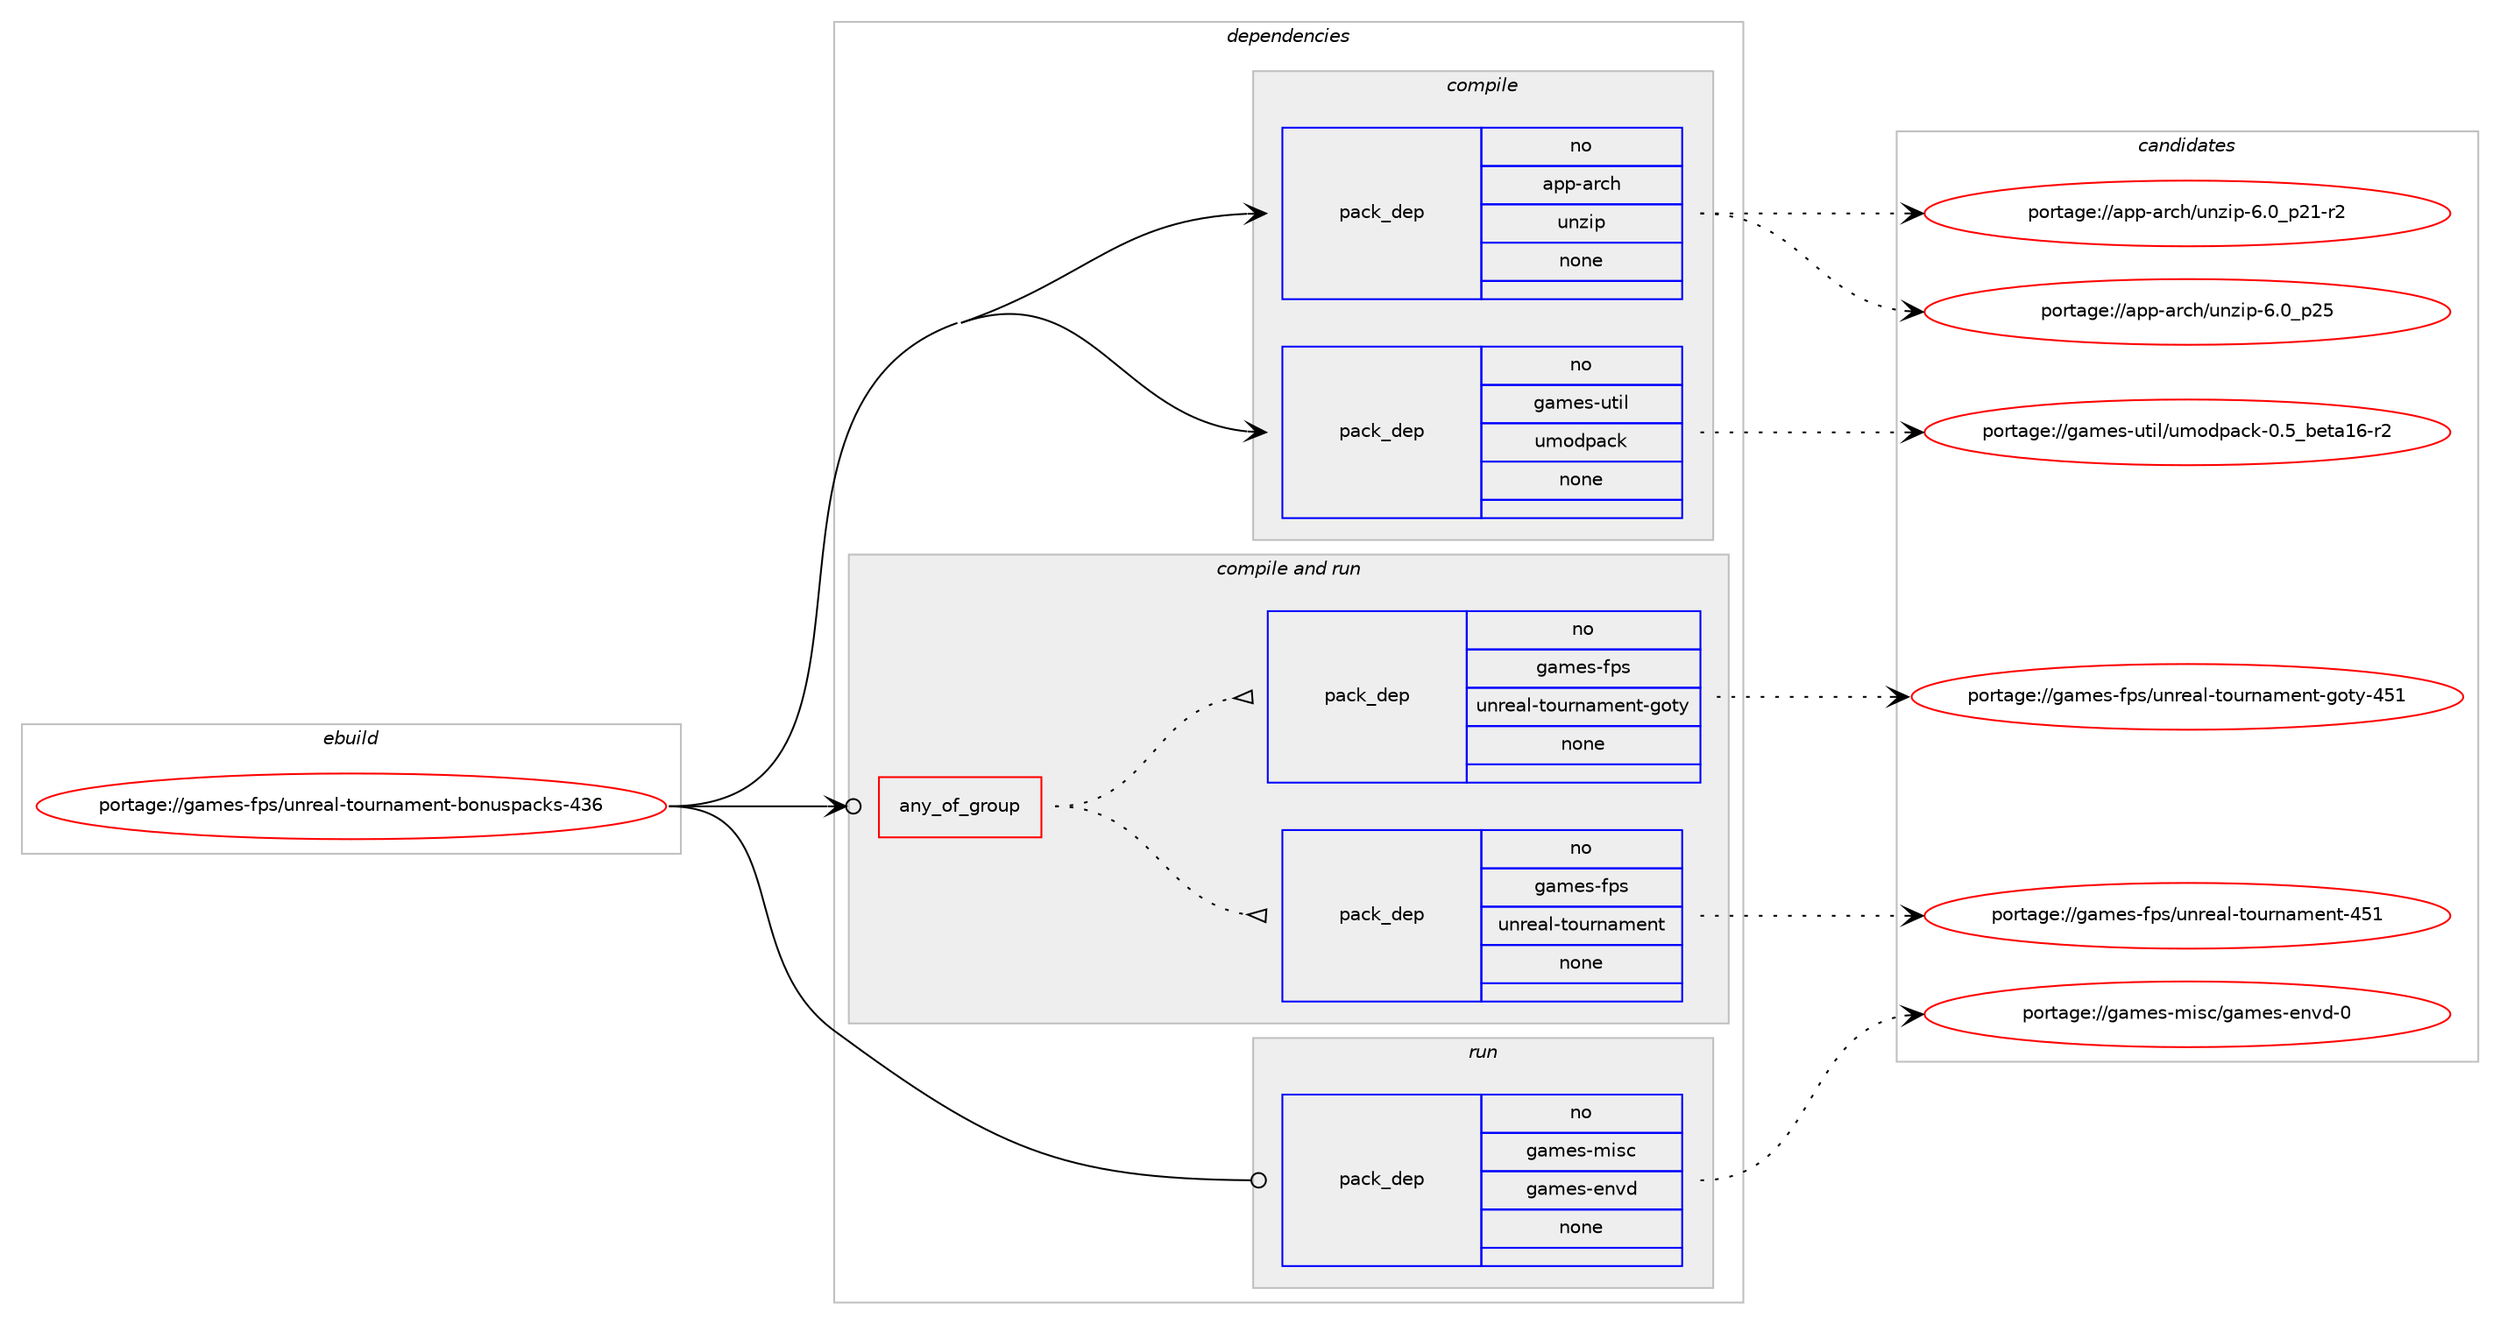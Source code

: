 digraph prolog {

# *************
# Graph options
# *************

newrank=true;
concentrate=true;
compound=true;
graph [rankdir=LR,fontname=Helvetica,fontsize=10,ranksep=1.5];#, ranksep=2.5, nodesep=0.2];
edge  [arrowhead=vee];
node  [fontname=Helvetica,fontsize=10];

# **********
# The ebuild
# **********

subgraph cluster_leftcol {
color=gray;
rank=same;
label=<<i>ebuild</i>>;
id [label="portage://games-fps/unreal-tournament-bonuspacks-436", color=red, width=4, href="../games-fps/unreal-tournament-bonuspacks-436.svg"];
}

# ****************
# The dependencies
# ****************

subgraph cluster_midcol {
color=gray;
label=<<i>dependencies</i>>;
subgraph cluster_compile {
fillcolor="#eeeeee";
style=filled;
label=<<i>compile</i>>;
subgraph pack196340 {
dependency273693 [label=<<TABLE BORDER="0" CELLBORDER="1" CELLSPACING="0" CELLPADDING="4" WIDTH="220"><TR><TD ROWSPAN="6" CELLPADDING="30">pack_dep</TD></TR><TR><TD WIDTH="110">no</TD></TR><TR><TD>app-arch</TD></TR><TR><TD>unzip</TD></TR><TR><TD>none</TD></TR><TR><TD></TD></TR></TABLE>>, shape=none, color=blue];
}
id:e -> dependency273693:w [weight=20,style="solid",arrowhead="vee"];
subgraph pack196341 {
dependency273694 [label=<<TABLE BORDER="0" CELLBORDER="1" CELLSPACING="0" CELLPADDING="4" WIDTH="220"><TR><TD ROWSPAN="6" CELLPADDING="30">pack_dep</TD></TR><TR><TD WIDTH="110">no</TD></TR><TR><TD>games-util</TD></TR><TR><TD>umodpack</TD></TR><TR><TD>none</TD></TR><TR><TD></TD></TR></TABLE>>, shape=none, color=blue];
}
id:e -> dependency273694:w [weight=20,style="solid",arrowhead="vee"];
}
subgraph cluster_compileandrun {
fillcolor="#eeeeee";
style=filled;
label=<<i>compile and run</i>>;
subgraph any3898 {
dependency273695 [label=<<TABLE BORDER="0" CELLBORDER="1" CELLSPACING="0" CELLPADDING="4"><TR><TD CELLPADDING="10">any_of_group</TD></TR></TABLE>>, shape=none, color=red];subgraph pack196342 {
dependency273696 [label=<<TABLE BORDER="0" CELLBORDER="1" CELLSPACING="0" CELLPADDING="4" WIDTH="220"><TR><TD ROWSPAN="6" CELLPADDING="30">pack_dep</TD></TR><TR><TD WIDTH="110">no</TD></TR><TR><TD>games-fps</TD></TR><TR><TD>unreal-tournament</TD></TR><TR><TD>none</TD></TR><TR><TD></TD></TR></TABLE>>, shape=none, color=blue];
}
dependency273695:e -> dependency273696:w [weight=20,style="dotted",arrowhead="oinv"];
subgraph pack196343 {
dependency273697 [label=<<TABLE BORDER="0" CELLBORDER="1" CELLSPACING="0" CELLPADDING="4" WIDTH="220"><TR><TD ROWSPAN="6" CELLPADDING="30">pack_dep</TD></TR><TR><TD WIDTH="110">no</TD></TR><TR><TD>games-fps</TD></TR><TR><TD>unreal-tournament-goty</TD></TR><TR><TD>none</TD></TR><TR><TD></TD></TR></TABLE>>, shape=none, color=blue];
}
dependency273695:e -> dependency273697:w [weight=20,style="dotted",arrowhead="oinv"];
}
id:e -> dependency273695:w [weight=20,style="solid",arrowhead="odotvee"];
}
subgraph cluster_run {
fillcolor="#eeeeee";
style=filled;
label=<<i>run</i>>;
subgraph pack196344 {
dependency273698 [label=<<TABLE BORDER="0" CELLBORDER="1" CELLSPACING="0" CELLPADDING="4" WIDTH="220"><TR><TD ROWSPAN="6" CELLPADDING="30">pack_dep</TD></TR><TR><TD WIDTH="110">no</TD></TR><TR><TD>games-misc</TD></TR><TR><TD>games-envd</TD></TR><TR><TD>none</TD></TR><TR><TD></TD></TR></TABLE>>, shape=none, color=blue];
}
id:e -> dependency273698:w [weight=20,style="solid",arrowhead="odot"];
}
}

# **************
# The candidates
# **************

subgraph cluster_choices {
rank=same;
color=gray;
label=<<i>candidates</i>>;

subgraph choice196340 {
color=black;
nodesep=1;
choiceportage9711211245971149910447117110122105112455446489511250494511450 [label="portage://app-arch/unzip-6.0_p21-r2", color=red, width=4,href="../app-arch/unzip-6.0_p21-r2.svg"];
choiceportage971121124597114991044711711012210511245544648951125053 [label="portage://app-arch/unzip-6.0_p25", color=red, width=4,href="../app-arch/unzip-6.0_p25.svg"];
dependency273693:e -> choiceportage9711211245971149910447117110122105112455446489511250494511450:w [style=dotted,weight="100"];
dependency273693:e -> choiceportage971121124597114991044711711012210511245544648951125053:w [style=dotted,weight="100"];
}
subgraph choice196341 {
color=black;
nodesep=1;
choiceportage10397109101115451171161051084711710911110011297991074548465395981011169749544511450 [label="portage://games-util/umodpack-0.5_beta16-r2", color=red, width=4,href="../games-util/umodpack-0.5_beta16-r2.svg"];
dependency273694:e -> choiceportage10397109101115451171161051084711710911110011297991074548465395981011169749544511450:w [style=dotted,weight="100"];
}
subgraph choice196342 {
color=black;
nodesep=1;
choiceportage10397109101115451021121154711711011410197108451161111171141109710910111011645525349 [label="portage://games-fps/unreal-tournament-451", color=red, width=4,href="../games-fps/unreal-tournament-451.svg"];
dependency273696:e -> choiceportage10397109101115451021121154711711011410197108451161111171141109710910111011645525349:w [style=dotted,weight="100"];
}
subgraph choice196343 {
color=black;
nodesep=1;
choiceportage1039710910111545102112115471171101141019710845116111117114110971091011101164510311111612145525349 [label="portage://games-fps/unreal-tournament-goty-451", color=red, width=4,href="../games-fps/unreal-tournament-goty-451.svg"];
dependency273697:e -> choiceportage1039710910111545102112115471171101141019710845116111117114110971091011101164510311111612145525349:w [style=dotted,weight="100"];
}
subgraph choice196344 {
color=black;
nodesep=1;
choiceportage1039710910111545109105115994710397109101115451011101181004548 [label="portage://games-misc/games-envd-0", color=red, width=4,href="../games-misc/games-envd-0.svg"];
dependency273698:e -> choiceportage1039710910111545109105115994710397109101115451011101181004548:w [style=dotted,weight="100"];
}
}

}
